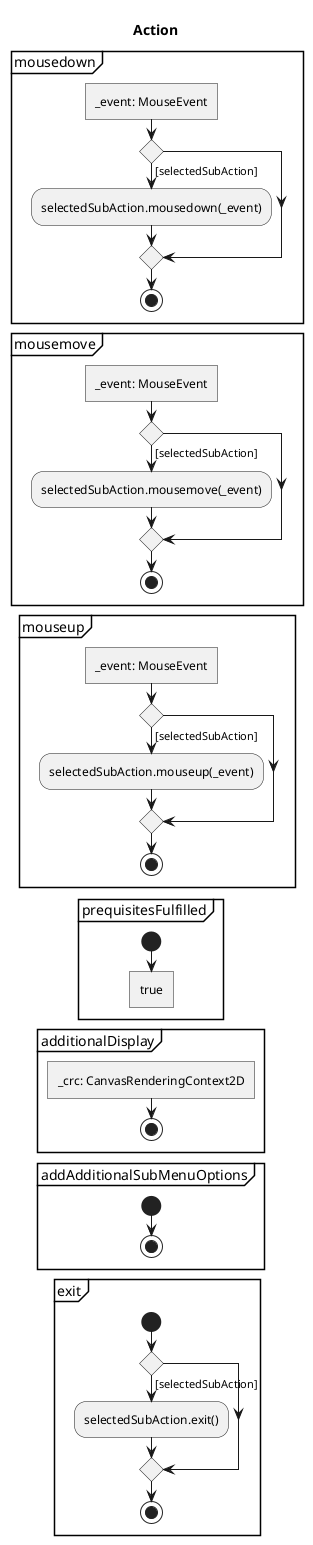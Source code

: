 @startuml Action
skinparam monochrome true

title Action

partition mousedown {
	:_event: MouseEvent]
	if() then ([selectedSubAction])
		:selectedSubAction.mousedown(_event);
	endif
	stop
}

partition mousemove {
	:_event: MouseEvent]
	if() then ([selectedSubAction])
		:selectedSubAction.mousemove(_event);
	endif
	stop
}

partition mouseup {
	:_event: MouseEvent]
	if() then ([selectedSubAction])
		:selectedSubAction.mouseup(_event);
	endif
	stop
}

partition prequisitesFulfilled {
	start
	:true]
	detach
}

partition additionalDisplay {
	:_crc: CanvasRenderingContext2D]
	stop
}

partition addAdditionalSubMenuOptions {
	start
	stop
}

partition exit {
	start
	if() then ([selectedSubAction])
		:selectedSubAction.exit();
	endif
	stop
}

@enduml